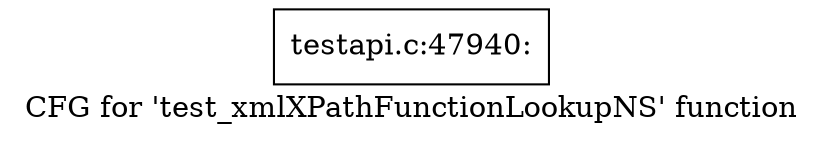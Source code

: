 digraph "CFG for 'test_xmlXPathFunctionLookupNS' function" {
	label="CFG for 'test_xmlXPathFunctionLookupNS' function";

	Node0x5a64f20 [shape=record,label="{testapi.c:47940:}"];
}
